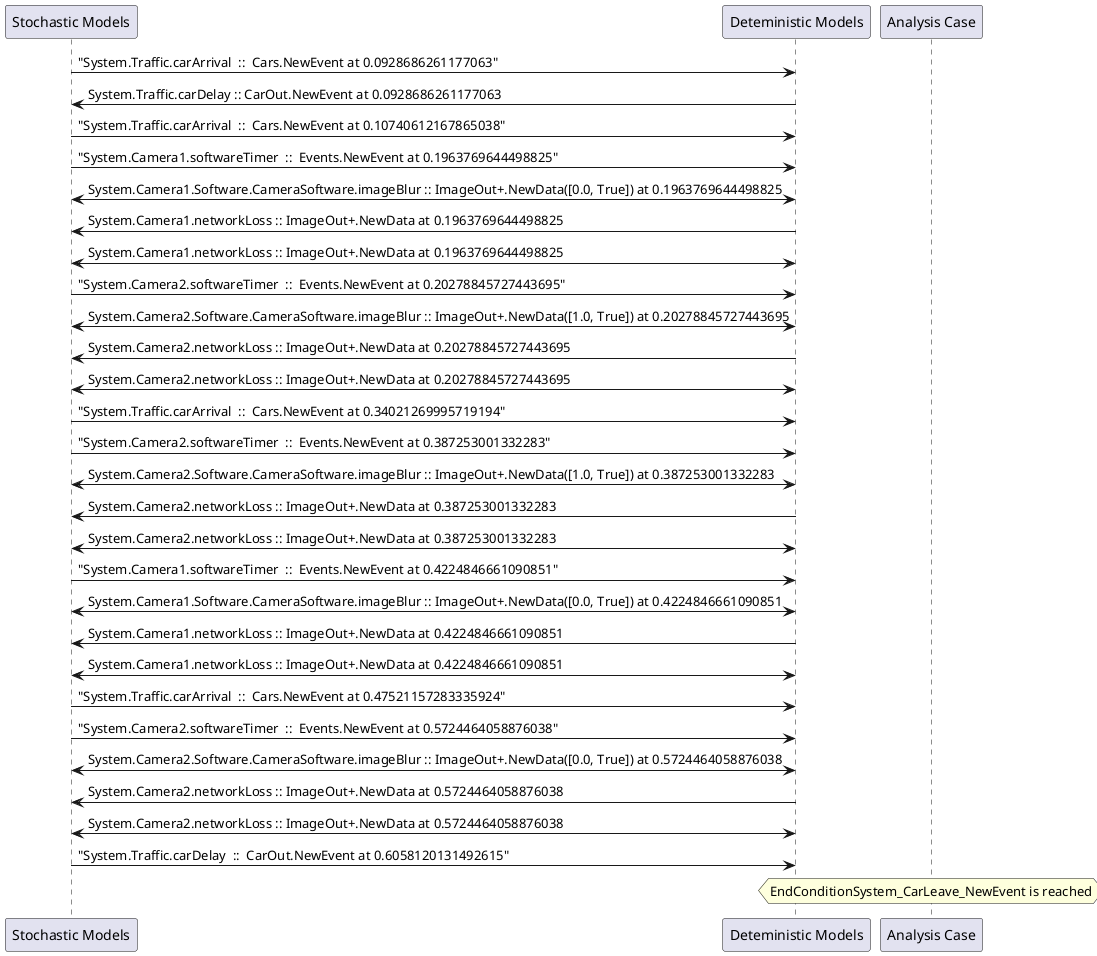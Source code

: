 
	@startuml
	participant "Stochastic Models" as stochmodel
	participant "Deteministic Models" as detmodel
	participant "Analysis Case" as analysis
	{5880_stop} stochmodel -> detmodel : "System.Traffic.carArrival  ::  Cars.NewEvent at 0.0928686261177063"
{5896_start} detmodel -> stochmodel : System.Traffic.carDelay :: CarOut.NewEvent at 0.0928686261177063
{5881_stop} stochmodel -> detmodel : "System.Traffic.carArrival  ::  Cars.NewEvent at 0.10740612167865038"
{5849_stop} stochmodel -> detmodel : "System.Camera1.softwareTimer  ::  Events.NewEvent at 0.1963769644498825"
detmodel <-> stochmodel : System.Camera1.Software.CameraSoftware.imageBlur :: ImageOut+.NewData([0.0, True]) at 0.1963769644498825
detmodel -> stochmodel : System.Camera1.networkLoss :: ImageOut+.NewData at 0.1963769644498825
detmodel <-> stochmodel : System.Camera1.networkLoss :: ImageOut+.NewData at 0.1963769644498825
{5865_stop} stochmodel -> detmodel : "System.Camera2.softwareTimer  ::  Events.NewEvent at 0.20278845727443695"
detmodel <-> stochmodel : System.Camera2.Software.CameraSoftware.imageBlur :: ImageOut+.NewData([1.0, True]) at 0.20278845727443695
detmodel -> stochmodel : System.Camera2.networkLoss :: ImageOut+.NewData at 0.20278845727443695
detmodel <-> stochmodel : System.Camera2.networkLoss :: ImageOut+.NewData at 0.20278845727443695
{5882_stop} stochmodel -> detmodel : "System.Traffic.carArrival  ::  Cars.NewEvent at 0.34021269995719194"
{5866_stop} stochmodel -> detmodel : "System.Camera2.softwareTimer  ::  Events.NewEvent at 0.387253001332283"
detmodel <-> stochmodel : System.Camera2.Software.CameraSoftware.imageBlur :: ImageOut+.NewData([1.0, True]) at 0.387253001332283
detmodel -> stochmodel : System.Camera2.networkLoss :: ImageOut+.NewData at 0.387253001332283
detmodel <-> stochmodel : System.Camera2.networkLoss :: ImageOut+.NewData at 0.387253001332283
{5850_stop} stochmodel -> detmodel : "System.Camera1.softwareTimer  ::  Events.NewEvent at 0.4224846661090851"
detmodel <-> stochmodel : System.Camera1.Software.CameraSoftware.imageBlur :: ImageOut+.NewData([0.0, True]) at 0.4224846661090851
detmodel -> stochmodel : System.Camera1.networkLoss :: ImageOut+.NewData at 0.4224846661090851
detmodel <-> stochmodel : System.Camera1.networkLoss :: ImageOut+.NewData at 0.4224846661090851
{5883_stop} stochmodel -> detmodel : "System.Traffic.carArrival  ::  Cars.NewEvent at 0.47521157283335924"
{5867_stop} stochmodel -> detmodel : "System.Camera2.softwareTimer  ::  Events.NewEvent at 0.5724464058876038"
detmodel <-> stochmodel : System.Camera2.Software.CameraSoftware.imageBlur :: ImageOut+.NewData([0.0, True]) at 0.5724464058876038
detmodel -> stochmodel : System.Camera2.networkLoss :: ImageOut+.NewData at 0.5724464058876038
detmodel <-> stochmodel : System.Camera2.networkLoss :: ImageOut+.NewData at 0.5724464058876038
{5896_stop} stochmodel -> detmodel : "System.Traffic.carDelay  ::  CarOut.NewEvent at 0.6058120131492615"
{5896_start} <-> {5896_stop} : delay
hnote over analysis 
EndConditionSystem_CarLeave_NewEvent is reached
endnote
@enduml